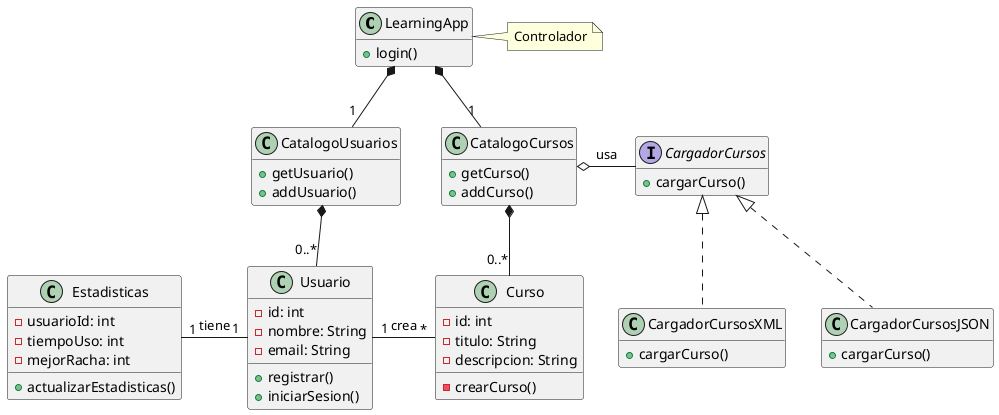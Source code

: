 @startuml
skinparam defaultFontName Helvetica

class LearningApp {
    +login()
}

class Usuario {
    - id: int
    - nombre: String
    - email: String
    +registrar()
    +iniciarSesion()
}

class Curso {
    - id: int
    - titulo: String
    - descripcion: String
    - crearCurso()
}

class CatalogoUsuarios {
    +getUsuario()
    +addUsuario()
}

class CatalogoCursos {
    +getCurso()
    +addCurso()
}

class Estadisticas {
    -usuarioId: int
    -tiempoUso: int
    -mejorRacha: int
    +actualizarEstadisticas()
}

interface CargadorCursos {
    +cargarCurso()
}

class CargadorCursosJSON implements CargadorCursos {
    +cargarCurso()
}

class CargadorCursosXML implements CargadorCursos {
    +cargarCurso()
}

note right of LearningApp : Controlador

hide LearningApp attributes
hide CatalogoUsuarios attributes
hide CatalogoCursos attributes
hide CargadorCursos attributes
hide CargadorCursosXML attributes
hide CargadorCursosJSON attributes


LearningApp *-- "1" CatalogoCursos
LearningApp *-- "1" CatalogoUsuarios

CatalogoUsuarios *-- "0..*" Usuario
CatalogoCursos *-- "0..*" Curso

Usuario "1" -right- "*" Curso : crea
Usuario "1" -left- "1" Estadisticas : tiene

CatalogoCursos o-right- CargadorCursos : usa

@enduml